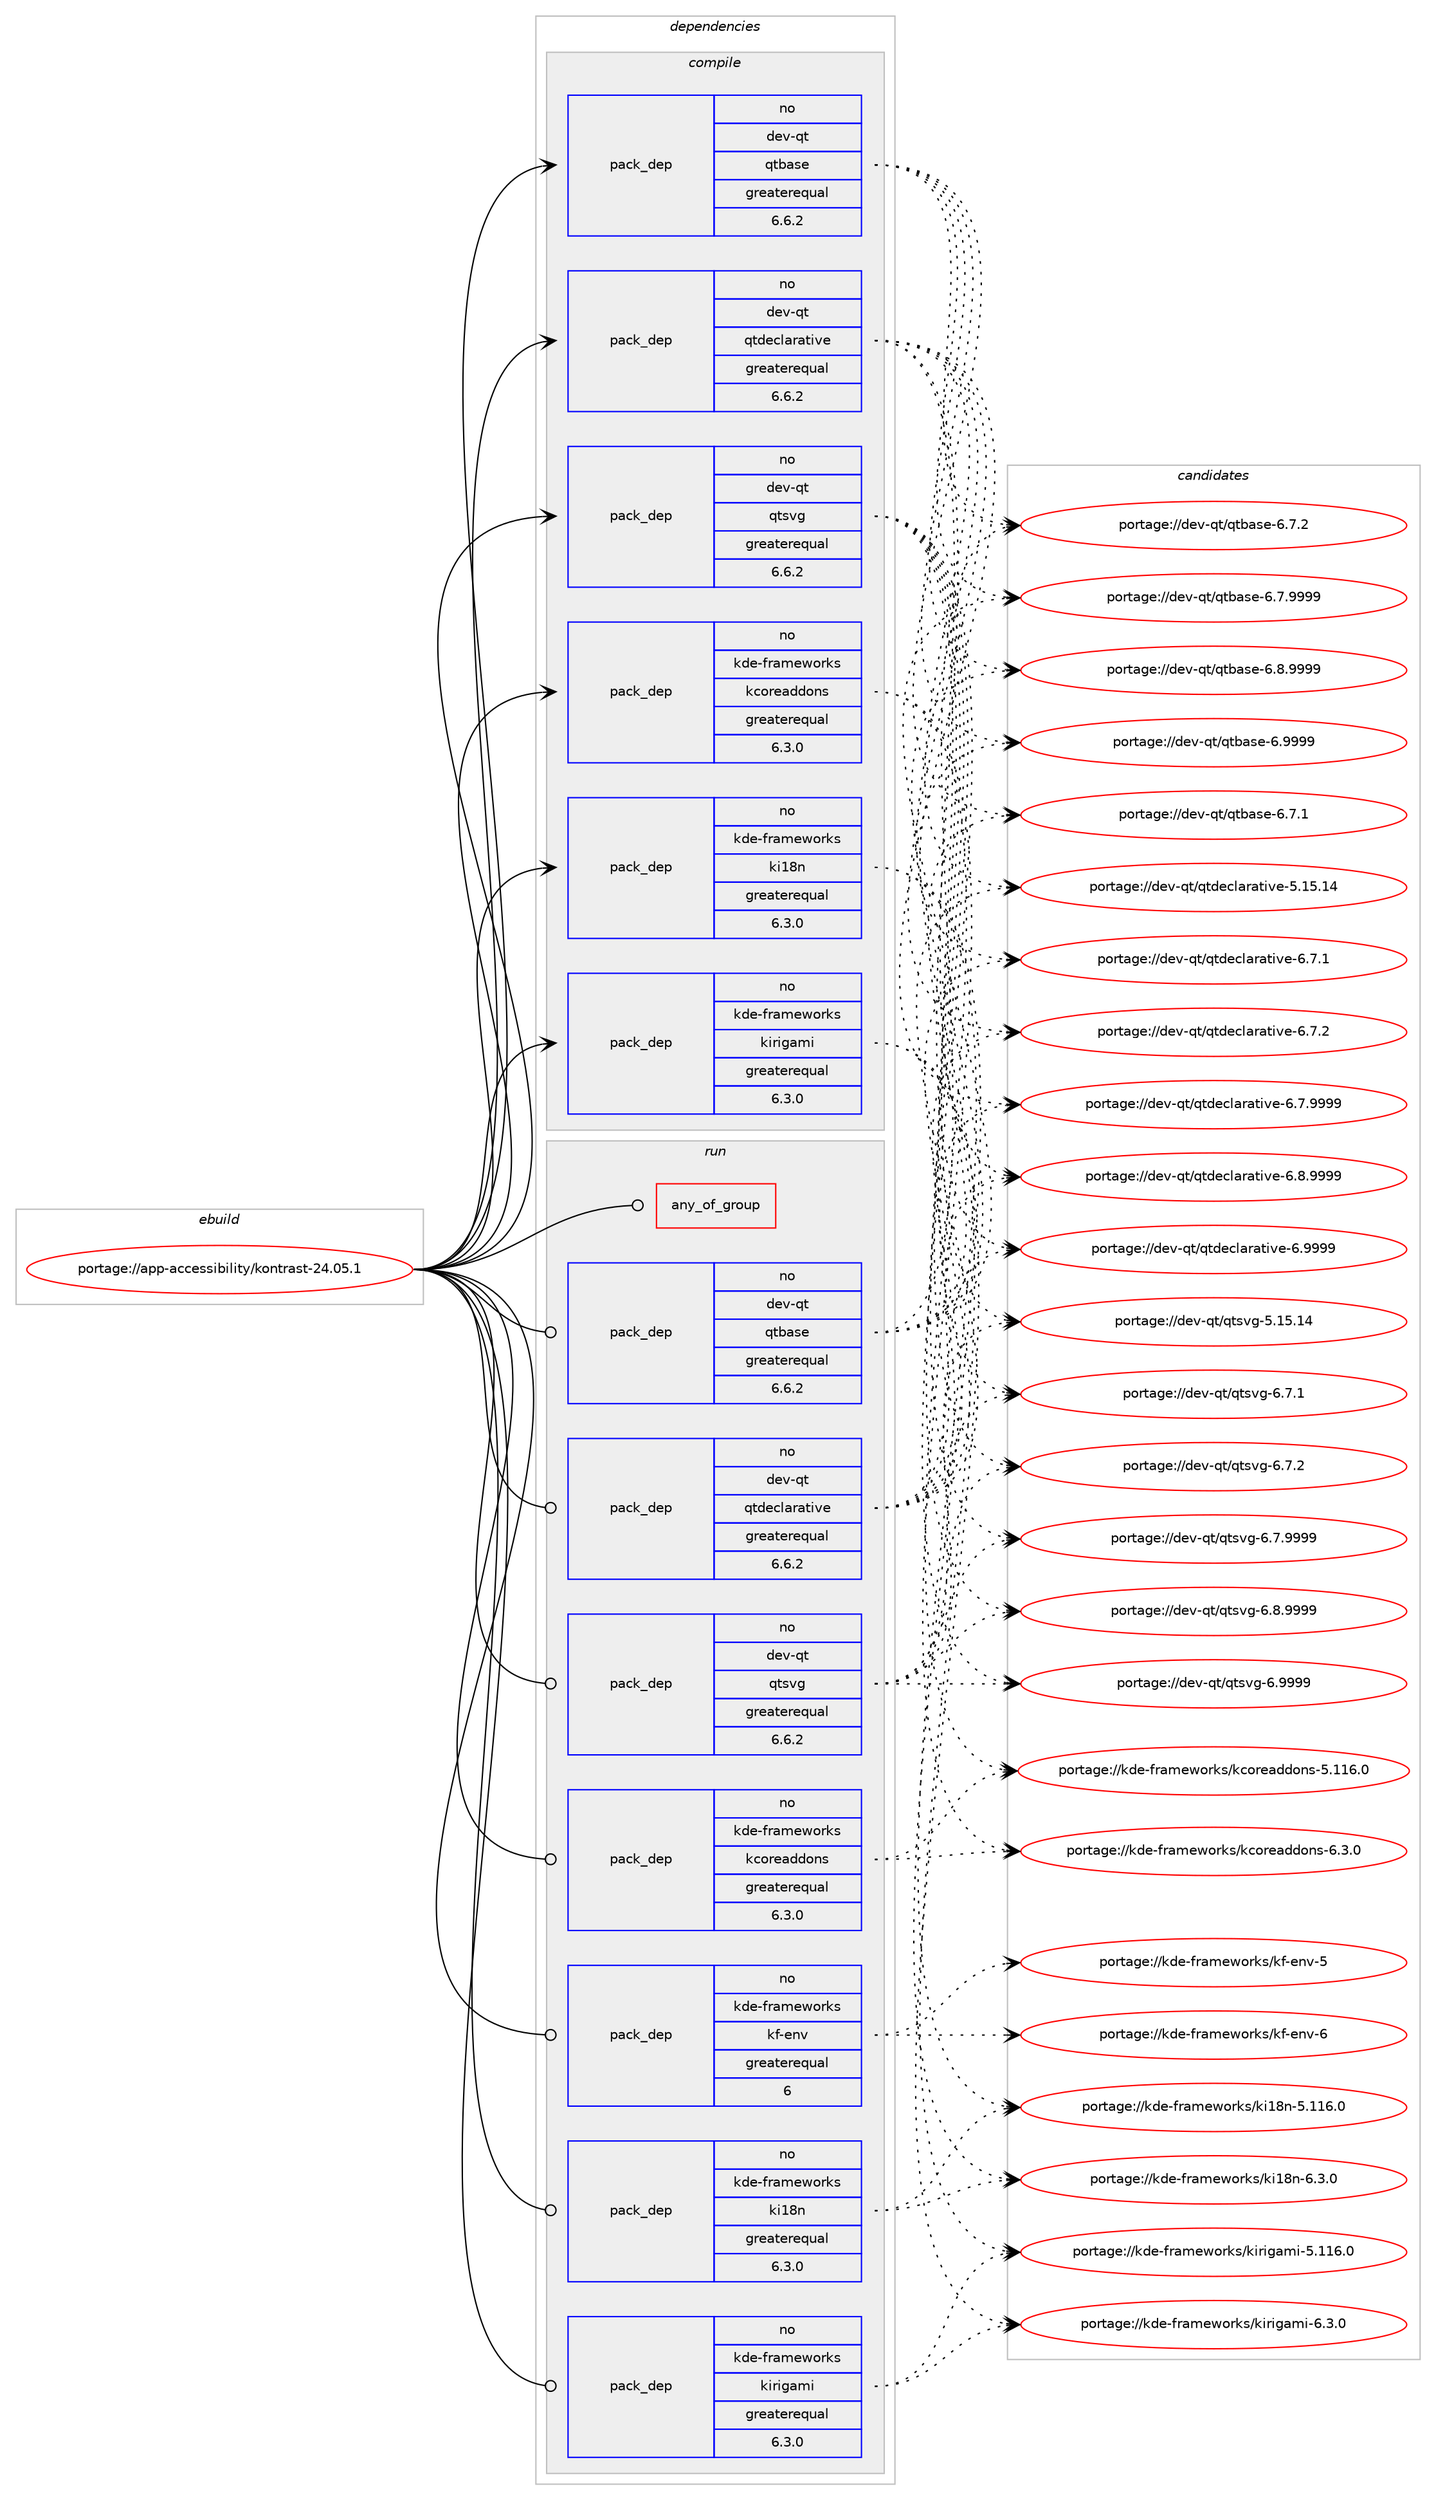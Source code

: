digraph prolog {

# *************
# Graph options
# *************

newrank=true;
concentrate=true;
compound=true;
graph [rankdir=LR,fontname=Helvetica,fontsize=10,ranksep=1.5];#, ranksep=2.5, nodesep=0.2];
edge  [arrowhead=vee];
node  [fontname=Helvetica,fontsize=10];

# **********
# The ebuild
# **********

subgraph cluster_leftcol {
color=gray;
rank=same;
label=<<i>ebuild</i>>;
id [label="portage://app-accessibility/kontrast-24.05.1", color=red, width=4, href="../app-accessibility/kontrast-24.05.1.svg"];
}

# ****************
# The dependencies
# ****************

subgraph cluster_midcol {
color=gray;
label=<<i>dependencies</i>>;
subgraph cluster_compile {
fillcolor="#eeeeee";
style=filled;
label=<<i>compile</i>>;
# *** BEGIN UNKNOWN DEPENDENCY TYPE (TODO) ***
# id -> package_dependency(portage://app-accessibility/kontrast-24.05.1,install,no,dev-db,futuresql,none,[,,],[],[])
# *** END UNKNOWN DEPENDENCY TYPE (TODO) ***

# *** BEGIN UNKNOWN DEPENDENCY TYPE (TODO) ***
# id -> package_dependency(portage://app-accessibility/kontrast-24.05.1,install,no,dev-libs,qcoro,none,[,,],[],[])
# *** END UNKNOWN DEPENDENCY TYPE (TODO) ***

subgraph pack124 {
dependency256 [label=<<TABLE BORDER="0" CELLBORDER="1" CELLSPACING="0" CELLPADDING="4" WIDTH="220"><TR><TD ROWSPAN="6" CELLPADDING="30">pack_dep</TD></TR><TR><TD WIDTH="110">no</TD></TR><TR><TD>dev-qt</TD></TR><TR><TD>qtbase</TD></TR><TR><TD>greaterequal</TD></TR><TR><TD>6.6.2</TD></TR></TABLE>>, shape=none, color=blue];
}
id:e -> dependency256:w [weight=20,style="solid",arrowhead="vee"];
# *** BEGIN UNKNOWN DEPENDENCY TYPE (TODO) ***
# id -> package_dependency(portage://app-accessibility/kontrast-24.05.1,install,no,dev-qt,qtbase,none,[,,],[slot(6)],[])
# *** END UNKNOWN DEPENDENCY TYPE (TODO) ***

subgraph pack125 {
dependency257 [label=<<TABLE BORDER="0" CELLBORDER="1" CELLSPACING="0" CELLPADDING="4" WIDTH="220"><TR><TD ROWSPAN="6" CELLPADDING="30">pack_dep</TD></TR><TR><TD WIDTH="110">no</TD></TR><TR><TD>dev-qt</TD></TR><TR><TD>qtdeclarative</TD></TR><TR><TD>greaterequal</TD></TR><TR><TD>6.6.2</TD></TR></TABLE>>, shape=none, color=blue];
}
id:e -> dependency257:w [weight=20,style="solid",arrowhead="vee"];
subgraph pack126 {
dependency258 [label=<<TABLE BORDER="0" CELLBORDER="1" CELLSPACING="0" CELLPADDING="4" WIDTH="220"><TR><TD ROWSPAN="6" CELLPADDING="30">pack_dep</TD></TR><TR><TD WIDTH="110">no</TD></TR><TR><TD>dev-qt</TD></TR><TR><TD>qtsvg</TD></TR><TR><TD>greaterequal</TD></TR><TR><TD>6.6.2</TD></TR></TABLE>>, shape=none, color=blue];
}
id:e -> dependency258:w [weight=20,style="solid",arrowhead="vee"];
subgraph pack127 {
dependency259 [label=<<TABLE BORDER="0" CELLBORDER="1" CELLSPACING="0" CELLPADDING="4" WIDTH="220"><TR><TD ROWSPAN="6" CELLPADDING="30">pack_dep</TD></TR><TR><TD WIDTH="110">no</TD></TR><TR><TD>kde-frameworks</TD></TR><TR><TD>kcoreaddons</TD></TR><TR><TD>greaterequal</TD></TR><TR><TD>6.3.0</TD></TR></TABLE>>, shape=none, color=blue];
}
id:e -> dependency259:w [weight=20,style="solid",arrowhead="vee"];
subgraph pack128 {
dependency260 [label=<<TABLE BORDER="0" CELLBORDER="1" CELLSPACING="0" CELLPADDING="4" WIDTH="220"><TR><TD ROWSPAN="6" CELLPADDING="30">pack_dep</TD></TR><TR><TD WIDTH="110">no</TD></TR><TR><TD>kde-frameworks</TD></TR><TR><TD>ki18n</TD></TR><TR><TD>greaterequal</TD></TR><TR><TD>6.3.0</TD></TR></TABLE>>, shape=none, color=blue];
}
id:e -> dependency260:w [weight=20,style="solid",arrowhead="vee"];
subgraph pack129 {
dependency261 [label=<<TABLE BORDER="0" CELLBORDER="1" CELLSPACING="0" CELLPADDING="4" WIDTH="220"><TR><TD ROWSPAN="6" CELLPADDING="30">pack_dep</TD></TR><TR><TD WIDTH="110">no</TD></TR><TR><TD>kde-frameworks</TD></TR><TR><TD>kirigami</TD></TR><TR><TD>greaterequal</TD></TR><TR><TD>6.3.0</TD></TR></TABLE>>, shape=none, color=blue];
}
id:e -> dependency261:w [weight=20,style="solid",arrowhead="vee"];
}
subgraph cluster_compileandrun {
fillcolor="#eeeeee";
style=filled;
label=<<i>compile and run</i>>;
}
subgraph cluster_run {
fillcolor="#eeeeee";
style=filled;
label=<<i>run</i>>;
subgraph any2 {
dependency262 [label=<<TABLE BORDER="0" CELLBORDER="1" CELLSPACING="0" CELLPADDING="4"><TR><TD CELLPADDING="10">any_of_group</TD></TR></TABLE>>, shape=none, color=red];# *** BEGIN UNKNOWN DEPENDENCY TYPE (TODO) ***
# dependency262 -> package_dependency(portage://app-accessibility/kontrast-24.05.1,run,no,kde-frameworks,breeze-icons,none,[,,],any_different_slot,[])
# *** END UNKNOWN DEPENDENCY TYPE (TODO) ***

# *** BEGIN UNKNOWN DEPENDENCY TYPE (TODO) ***
# dependency262 -> package_dependency(portage://app-accessibility/kontrast-24.05.1,run,no,kde-frameworks,oxygen-icons,none,[,,],any_different_slot,[])
# *** END UNKNOWN DEPENDENCY TYPE (TODO) ***

}
id:e -> dependency262:w [weight=20,style="solid",arrowhead="odot"];
# *** BEGIN UNKNOWN DEPENDENCY TYPE (TODO) ***
# id -> package_dependency(portage://app-accessibility/kontrast-24.05.1,run,no,dev-db,futuresql,none,[,,],[],[])
# *** END UNKNOWN DEPENDENCY TYPE (TODO) ***

# *** BEGIN UNKNOWN DEPENDENCY TYPE (TODO) ***
# id -> package_dependency(portage://app-accessibility/kontrast-24.05.1,run,no,dev-libs,qcoro,none,[,,],[],[])
# *** END UNKNOWN DEPENDENCY TYPE (TODO) ***

subgraph pack130 {
dependency263 [label=<<TABLE BORDER="0" CELLBORDER="1" CELLSPACING="0" CELLPADDING="4" WIDTH="220"><TR><TD ROWSPAN="6" CELLPADDING="30">pack_dep</TD></TR><TR><TD WIDTH="110">no</TD></TR><TR><TD>dev-qt</TD></TR><TR><TD>qtbase</TD></TR><TR><TD>greaterequal</TD></TR><TR><TD>6.6.2</TD></TR></TABLE>>, shape=none, color=blue];
}
id:e -> dependency263:w [weight=20,style="solid",arrowhead="odot"];
# *** BEGIN UNKNOWN DEPENDENCY TYPE (TODO) ***
# id -> package_dependency(portage://app-accessibility/kontrast-24.05.1,run,no,dev-qt,qtbase,none,[,,],[slot(6)],[])
# *** END UNKNOWN DEPENDENCY TYPE (TODO) ***

subgraph pack131 {
dependency264 [label=<<TABLE BORDER="0" CELLBORDER="1" CELLSPACING="0" CELLPADDING="4" WIDTH="220"><TR><TD ROWSPAN="6" CELLPADDING="30">pack_dep</TD></TR><TR><TD WIDTH="110">no</TD></TR><TR><TD>dev-qt</TD></TR><TR><TD>qtdeclarative</TD></TR><TR><TD>greaterequal</TD></TR><TR><TD>6.6.2</TD></TR></TABLE>>, shape=none, color=blue];
}
id:e -> dependency264:w [weight=20,style="solid",arrowhead="odot"];
subgraph pack132 {
dependency265 [label=<<TABLE BORDER="0" CELLBORDER="1" CELLSPACING="0" CELLPADDING="4" WIDTH="220"><TR><TD ROWSPAN="6" CELLPADDING="30">pack_dep</TD></TR><TR><TD WIDTH="110">no</TD></TR><TR><TD>dev-qt</TD></TR><TR><TD>qtsvg</TD></TR><TR><TD>greaterequal</TD></TR><TR><TD>6.6.2</TD></TR></TABLE>>, shape=none, color=blue];
}
id:e -> dependency265:w [weight=20,style="solid",arrowhead="odot"];
subgraph pack133 {
dependency266 [label=<<TABLE BORDER="0" CELLBORDER="1" CELLSPACING="0" CELLPADDING="4" WIDTH="220"><TR><TD ROWSPAN="6" CELLPADDING="30">pack_dep</TD></TR><TR><TD WIDTH="110">no</TD></TR><TR><TD>kde-frameworks</TD></TR><TR><TD>kcoreaddons</TD></TR><TR><TD>greaterequal</TD></TR><TR><TD>6.3.0</TD></TR></TABLE>>, shape=none, color=blue];
}
id:e -> dependency266:w [weight=20,style="solid",arrowhead="odot"];
subgraph pack134 {
dependency267 [label=<<TABLE BORDER="0" CELLBORDER="1" CELLSPACING="0" CELLPADDING="4" WIDTH="220"><TR><TD ROWSPAN="6" CELLPADDING="30">pack_dep</TD></TR><TR><TD WIDTH="110">no</TD></TR><TR><TD>kde-frameworks</TD></TR><TR><TD>kf-env</TD></TR><TR><TD>greaterequal</TD></TR><TR><TD>6</TD></TR></TABLE>>, shape=none, color=blue];
}
id:e -> dependency267:w [weight=20,style="solid",arrowhead="odot"];
subgraph pack135 {
dependency268 [label=<<TABLE BORDER="0" CELLBORDER="1" CELLSPACING="0" CELLPADDING="4" WIDTH="220"><TR><TD ROWSPAN="6" CELLPADDING="30">pack_dep</TD></TR><TR><TD WIDTH="110">no</TD></TR><TR><TD>kde-frameworks</TD></TR><TR><TD>ki18n</TD></TR><TR><TD>greaterequal</TD></TR><TR><TD>6.3.0</TD></TR></TABLE>>, shape=none, color=blue];
}
id:e -> dependency268:w [weight=20,style="solid",arrowhead="odot"];
subgraph pack136 {
dependency269 [label=<<TABLE BORDER="0" CELLBORDER="1" CELLSPACING="0" CELLPADDING="4" WIDTH="220"><TR><TD ROWSPAN="6" CELLPADDING="30">pack_dep</TD></TR><TR><TD WIDTH="110">no</TD></TR><TR><TD>kde-frameworks</TD></TR><TR><TD>kirigami</TD></TR><TR><TD>greaterequal</TD></TR><TR><TD>6.3.0</TD></TR></TABLE>>, shape=none, color=blue];
}
id:e -> dependency269:w [weight=20,style="solid",arrowhead="odot"];
# *** BEGIN UNKNOWN DEPENDENCY TYPE (TODO) ***
# id -> package_dependency(portage://app-accessibility/kontrast-24.05.1,run,no,kde-plasma,xdg-desktop-portal-kde,none,[,,],any_different_slot,[])
# *** END UNKNOWN DEPENDENCY TYPE (TODO) ***

# *** BEGIN UNKNOWN DEPENDENCY TYPE (TODO) ***
# id -> package_dependency(portage://app-accessibility/kontrast-24.05.1,run,weak,app-accessibility,kontrast,none,[,,],[slot(5)],[])
# *** END UNKNOWN DEPENDENCY TYPE (TODO) ***

}
}

# **************
# The candidates
# **************

subgraph cluster_choices {
rank=same;
color=gray;
label=<<i>candidates</i>>;

subgraph choice124 {
color=black;
nodesep=1;
choice10010111845113116471131169897115101455446554649 [label="portage://dev-qt/qtbase-6.7.1", color=red, width=4,href="../dev-qt/qtbase-6.7.1.svg"];
choice10010111845113116471131169897115101455446554650 [label="portage://dev-qt/qtbase-6.7.2", color=red, width=4,href="../dev-qt/qtbase-6.7.2.svg"];
choice10010111845113116471131169897115101455446554657575757 [label="portage://dev-qt/qtbase-6.7.9999", color=red, width=4,href="../dev-qt/qtbase-6.7.9999.svg"];
choice10010111845113116471131169897115101455446564657575757 [label="portage://dev-qt/qtbase-6.8.9999", color=red, width=4,href="../dev-qt/qtbase-6.8.9999.svg"];
choice1001011184511311647113116989711510145544657575757 [label="portage://dev-qt/qtbase-6.9999", color=red, width=4,href="../dev-qt/qtbase-6.9999.svg"];
dependency256:e -> choice10010111845113116471131169897115101455446554649:w [style=dotted,weight="100"];
dependency256:e -> choice10010111845113116471131169897115101455446554650:w [style=dotted,weight="100"];
dependency256:e -> choice10010111845113116471131169897115101455446554657575757:w [style=dotted,weight="100"];
dependency256:e -> choice10010111845113116471131169897115101455446564657575757:w [style=dotted,weight="100"];
dependency256:e -> choice1001011184511311647113116989711510145544657575757:w [style=dotted,weight="100"];
}
subgraph choice125 {
color=black;
nodesep=1;
choice10010111845113116471131161001019910897114971161051181014553464953464952 [label="portage://dev-qt/qtdeclarative-5.15.14", color=red, width=4,href="../dev-qt/qtdeclarative-5.15.14.svg"];
choice1001011184511311647113116100101991089711497116105118101455446554649 [label="portage://dev-qt/qtdeclarative-6.7.1", color=red, width=4,href="../dev-qt/qtdeclarative-6.7.1.svg"];
choice1001011184511311647113116100101991089711497116105118101455446554650 [label="portage://dev-qt/qtdeclarative-6.7.2", color=red, width=4,href="../dev-qt/qtdeclarative-6.7.2.svg"];
choice1001011184511311647113116100101991089711497116105118101455446554657575757 [label="portage://dev-qt/qtdeclarative-6.7.9999", color=red, width=4,href="../dev-qt/qtdeclarative-6.7.9999.svg"];
choice1001011184511311647113116100101991089711497116105118101455446564657575757 [label="portage://dev-qt/qtdeclarative-6.8.9999", color=red, width=4,href="../dev-qt/qtdeclarative-6.8.9999.svg"];
choice100101118451131164711311610010199108971149711610511810145544657575757 [label="portage://dev-qt/qtdeclarative-6.9999", color=red, width=4,href="../dev-qt/qtdeclarative-6.9999.svg"];
dependency257:e -> choice10010111845113116471131161001019910897114971161051181014553464953464952:w [style=dotted,weight="100"];
dependency257:e -> choice1001011184511311647113116100101991089711497116105118101455446554649:w [style=dotted,weight="100"];
dependency257:e -> choice1001011184511311647113116100101991089711497116105118101455446554650:w [style=dotted,weight="100"];
dependency257:e -> choice1001011184511311647113116100101991089711497116105118101455446554657575757:w [style=dotted,weight="100"];
dependency257:e -> choice1001011184511311647113116100101991089711497116105118101455446564657575757:w [style=dotted,weight="100"];
dependency257:e -> choice100101118451131164711311610010199108971149711610511810145544657575757:w [style=dotted,weight="100"];
}
subgraph choice126 {
color=black;
nodesep=1;
choice10010111845113116471131161151181034553464953464952 [label="portage://dev-qt/qtsvg-5.15.14", color=red, width=4,href="../dev-qt/qtsvg-5.15.14.svg"];
choice1001011184511311647113116115118103455446554649 [label="portage://dev-qt/qtsvg-6.7.1", color=red, width=4,href="../dev-qt/qtsvg-6.7.1.svg"];
choice1001011184511311647113116115118103455446554650 [label="portage://dev-qt/qtsvg-6.7.2", color=red, width=4,href="../dev-qt/qtsvg-6.7.2.svg"];
choice1001011184511311647113116115118103455446554657575757 [label="portage://dev-qt/qtsvg-6.7.9999", color=red, width=4,href="../dev-qt/qtsvg-6.7.9999.svg"];
choice1001011184511311647113116115118103455446564657575757 [label="portage://dev-qt/qtsvg-6.8.9999", color=red, width=4,href="../dev-qt/qtsvg-6.8.9999.svg"];
choice100101118451131164711311611511810345544657575757 [label="portage://dev-qt/qtsvg-6.9999", color=red, width=4,href="../dev-qt/qtsvg-6.9999.svg"];
dependency258:e -> choice10010111845113116471131161151181034553464953464952:w [style=dotted,weight="100"];
dependency258:e -> choice1001011184511311647113116115118103455446554649:w [style=dotted,weight="100"];
dependency258:e -> choice1001011184511311647113116115118103455446554650:w [style=dotted,weight="100"];
dependency258:e -> choice1001011184511311647113116115118103455446554657575757:w [style=dotted,weight="100"];
dependency258:e -> choice1001011184511311647113116115118103455446564657575757:w [style=dotted,weight="100"];
dependency258:e -> choice100101118451131164711311611511810345544657575757:w [style=dotted,weight="100"];
}
subgraph choice127 {
color=black;
nodesep=1;
choice10710010145102114971091011191111141071154710799111114101971001001111101154553464949544648 [label="portage://kde-frameworks/kcoreaddons-5.116.0", color=red, width=4,href="../kde-frameworks/kcoreaddons-5.116.0.svg"];
choice1071001014510211497109101119111114107115471079911111410197100100111110115455446514648 [label="portage://kde-frameworks/kcoreaddons-6.3.0", color=red, width=4,href="../kde-frameworks/kcoreaddons-6.3.0.svg"];
dependency259:e -> choice10710010145102114971091011191111141071154710799111114101971001001111101154553464949544648:w [style=dotted,weight="100"];
dependency259:e -> choice1071001014510211497109101119111114107115471079911111410197100100111110115455446514648:w [style=dotted,weight="100"];
}
subgraph choice128 {
color=black;
nodesep=1;
choice10710010145102114971091011191111141071154710710549561104553464949544648 [label="portage://kde-frameworks/ki18n-5.116.0", color=red, width=4,href="../kde-frameworks/ki18n-5.116.0.svg"];
choice1071001014510211497109101119111114107115471071054956110455446514648 [label="portage://kde-frameworks/ki18n-6.3.0", color=red, width=4,href="../kde-frameworks/ki18n-6.3.0.svg"];
dependency260:e -> choice10710010145102114971091011191111141071154710710549561104553464949544648:w [style=dotted,weight="100"];
dependency260:e -> choice1071001014510211497109101119111114107115471071054956110455446514648:w [style=dotted,weight="100"];
}
subgraph choice129 {
color=black;
nodesep=1;
choice107100101451021149710910111911111410711547107105114105103971091054553464949544648 [label="portage://kde-frameworks/kirigami-5.116.0", color=red, width=4,href="../kde-frameworks/kirigami-5.116.0.svg"];
choice10710010145102114971091011191111141071154710710511410510397109105455446514648 [label="portage://kde-frameworks/kirigami-6.3.0", color=red, width=4,href="../kde-frameworks/kirigami-6.3.0.svg"];
dependency261:e -> choice107100101451021149710910111911111410711547107105114105103971091054553464949544648:w [style=dotted,weight="100"];
dependency261:e -> choice10710010145102114971091011191111141071154710710511410510397109105455446514648:w [style=dotted,weight="100"];
}
subgraph choice130 {
color=black;
nodesep=1;
choice10010111845113116471131169897115101455446554649 [label="portage://dev-qt/qtbase-6.7.1", color=red, width=4,href="../dev-qt/qtbase-6.7.1.svg"];
choice10010111845113116471131169897115101455446554650 [label="portage://dev-qt/qtbase-6.7.2", color=red, width=4,href="../dev-qt/qtbase-6.7.2.svg"];
choice10010111845113116471131169897115101455446554657575757 [label="portage://dev-qt/qtbase-6.7.9999", color=red, width=4,href="../dev-qt/qtbase-6.7.9999.svg"];
choice10010111845113116471131169897115101455446564657575757 [label="portage://dev-qt/qtbase-6.8.9999", color=red, width=4,href="../dev-qt/qtbase-6.8.9999.svg"];
choice1001011184511311647113116989711510145544657575757 [label="portage://dev-qt/qtbase-6.9999", color=red, width=4,href="../dev-qt/qtbase-6.9999.svg"];
dependency263:e -> choice10010111845113116471131169897115101455446554649:w [style=dotted,weight="100"];
dependency263:e -> choice10010111845113116471131169897115101455446554650:w [style=dotted,weight="100"];
dependency263:e -> choice10010111845113116471131169897115101455446554657575757:w [style=dotted,weight="100"];
dependency263:e -> choice10010111845113116471131169897115101455446564657575757:w [style=dotted,weight="100"];
dependency263:e -> choice1001011184511311647113116989711510145544657575757:w [style=dotted,weight="100"];
}
subgraph choice131 {
color=black;
nodesep=1;
choice10010111845113116471131161001019910897114971161051181014553464953464952 [label="portage://dev-qt/qtdeclarative-5.15.14", color=red, width=4,href="../dev-qt/qtdeclarative-5.15.14.svg"];
choice1001011184511311647113116100101991089711497116105118101455446554649 [label="portage://dev-qt/qtdeclarative-6.7.1", color=red, width=4,href="../dev-qt/qtdeclarative-6.7.1.svg"];
choice1001011184511311647113116100101991089711497116105118101455446554650 [label="portage://dev-qt/qtdeclarative-6.7.2", color=red, width=4,href="../dev-qt/qtdeclarative-6.7.2.svg"];
choice1001011184511311647113116100101991089711497116105118101455446554657575757 [label="portage://dev-qt/qtdeclarative-6.7.9999", color=red, width=4,href="../dev-qt/qtdeclarative-6.7.9999.svg"];
choice1001011184511311647113116100101991089711497116105118101455446564657575757 [label="portage://dev-qt/qtdeclarative-6.8.9999", color=red, width=4,href="../dev-qt/qtdeclarative-6.8.9999.svg"];
choice100101118451131164711311610010199108971149711610511810145544657575757 [label="portage://dev-qt/qtdeclarative-6.9999", color=red, width=4,href="../dev-qt/qtdeclarative-6.9999.svg"];
dependency264:e -> choice10010111845113116471131161001019910897114971161051181014553464953464952:w [style=dotted,weight="100"];
dependency264:e -> choice1001011184511311647113116100101991089711497116105118101455446554649:w [style=dotted,weight="100"];
dependency264:e -> choice1001011184511311647113116100101991089711497116105118101455446554650:w [style=dotted,weight="100"];
dependency264:e -> choice1001011184511311647113116100101991089711497116105118101455446554657575757:w [style=dotted,weight="100"];
dependency264:e -> choice1001011184511311647113116100101991089711497116105118101455446564657575757:w [style=dotted,weight="100"];
dependency264:e -> choice100101118451131164711311610010199108971149711610511810145544657575757:w [style=dotted,weight="100"];
}
subgraph choice132 {
color=black;
nodesep=1;
choice10010111845113116471131161151181034553464953464952 [label="portage://dev-qt/qtsvg-5.15.14", color=red, width=4,href="../dev-qt/qtsvg-5.15.14.svg"];
choice1001011184511311647113116115118103455446554649 [label="portage://dev-qt/qtsvg-6.7.1", color=red, width=4,href="../dev-qt/qtsvg-6.7.1.svg"];
choice1001011184511311647113116115118103455446554650 [label="portage://dev-qt/qtsvg-6.7.2", color=red, width=4,href="../dev-qt/qtsvg-6.7.2.svg"];
choice1001011184511311647113116115118103455446554657575757 [label="portage://dev-qt/qtsvg-6.7.9999", color=red, width=4,href="../dev-qt/qtsvg-6.7.9999.svg"];
choice1001011184511311647113116115118103455446564657575757 [label="portage://dev-qt/qtsvg-6.8.9999", color=red, width=4,href="../dev-qt/qtsvg-6.8.9999.svg"];
choice100101118451131164711311611511810345544657575757 [label="portage://dev-qt/qtsvg-6.9999", color=red, width=4,href="../dev-qt/qtsvg-6.9999.svg"];
dependency265:e -> choice10010111845113116471131161151181034553464953464952:w [style=dotted,weight="100"];
dependency265:e -> choice1001011184511311647113116115118103455446554649:w [style=dotted,weight="100"];
dependency265:e -> choice1001011184511311647113116115118103455446554650:w [style=dotted,weight="100"];
dependency265:e -> choice1001011184511311647113116115118103455446554657575757:w [style=dotted,weight="100"];
dependency265:e -> choice1001011184511311647113116115118103455446564657575757:w [style=dotted,weight="100"];
dependency265:e -> choice100101118451131164711311611511810345544657575757:w [style=dotted,weight="100"];
}
subgraph choice133 {
color=black;
nodesep=1;
choice10710010145102114971091011191111141071154710799111114101971001001111101154553464949544648 [label="portage://kde-frameworks/kcoreaddons-5.116.0", color=red, width=4,href="../kde-frameworks/kcoreaddons-5.116.0.svg"];
choice1071001014510211497109101119111114107115471079911111410197100100111110115455446514648 [label="portage://kde-frameworks/kcoreaddons-6.3.0", color=red, width=4,href="../kde-frameworks/kcoreaddons-6.3.0.svg"];
dependency266:e -> choice10710010145102114971091011191111141071154710799111114101971001001111101154553464949544648:w [style=dotted,weight="100"];
dependency266:e -> choice1071001014510211497109101119111114107115471079911111410197100100111110115455446514648:w [style=dotted,weight="100"];
}
subgraph choice134 {
color=black;
nodesep=1;
choice107100101451021149710910111911111410711547107102451011101184553 [label="portage://kde-frameworks/kf-env-5", color=red, width=4,href="../kde-frameworks/kf-env-5.svg"];
choice107100101451021149710910111911111410711547107102451011101184554 [label="portage://kde-frameworks/kf-env-6", color=red, width=4,href="../kde-frameworks/kf-env-6.svg"];
dependency267:e -> choice107100101451021149710910111911111410711547107102451011101184553:w [style=dotted,weight="100"];
dependency267:e -> choice107100101451021149710910111911111410711547107102451011101184554:w [style=dotted,weight="100"];
}
subgraph choice135 {
color=black;
nodesep=1;
choice10710010145102114971091011191111141071154710710549561104553464949544648 [label="portage://kde-frameworks/ki18n-5.116.0", color=red, width=4,href="../kde-frameworks/ki18n-5.116.0.svg"];
choice1071001014510211497109101119111114107115471071054956110455446514648 [label="portage://kde-frameworks/ki18n-6.3.0", color=red, width=4,href="../kde-frameworks/ki18n-6.3.0.svg"];
dependency268:e -> choice10710010145102114971091011191111141071154710710549561104553464949544648:w [style=dotted,weight="100"];
dependency268:e -> choice1071001014510211497109101119111114107115471071054956110455446514648:w [style=dotted,weight="100"];
}
subgraph choice136 {
color=black;
nodesep=1;
choice107100101451021149710910111911111410711547107105114105103971091054553464949544648 [label="portage://kde-frameworks/kirigami-5.116.0", color=red, width=4,href="../kde-frameworks/kirigami-5.116.0.svg"];
choice10710010145102114971091011191111141071154710710511410510397109105455446514648 [label="portage://kde-frameworks/kirigami-6.3.0", color=red, width=4,href="../kde-frameworks/kirigami-6.3.0.svg"];
dependency269:e -> choice107100101451021149710910111911111410711547107105114105103971091054553464949544648:w [style=dotted,weight="100"];
dependency269:e -> choice10710010145102114971091011191111141071154710710511410510397109105455446514648:w [style=dotted,weight="100"];
}
}

}
